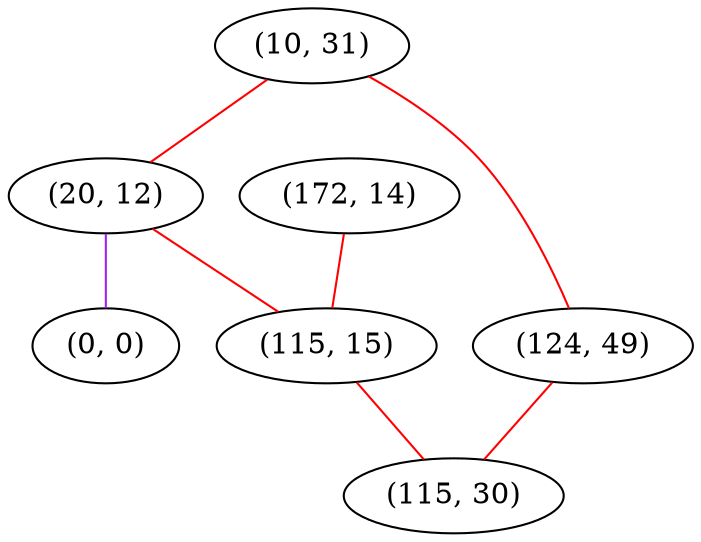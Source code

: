graph "" {
"(10, 31)";
"(20, 12)";
"(124, 49)";
"(172, 14)";
"(115, 15)";
"(0, 0)";
"(115, 30)";
"(10, 31)" -- "(20, 12)"  [color=red, key=0, weight=1];
"(10, 31)" -- "(124, 49)"  [color=red, key=0, weight=1];
"(20, 12)" -- "(115, 15)"  [color=red, key=0, weight=1];
"(20, 12)" -- "(0, 0)"  [color=purple, key=0, weight=4];
"(124, 49)" -- "(115, 30)"  [color=red, key=0, weight=1];
"(172, 14)" -- "(115, 15)"  [color=red, key=0, weight=1];
"(115, 15)" -- "(115, 30)"  [color=red, key=0, weight=1];
}

